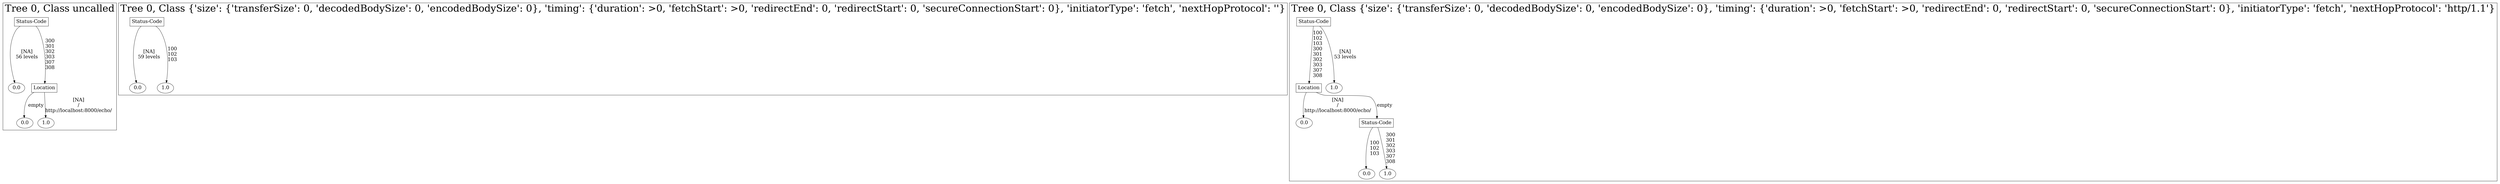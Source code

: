 /*
Generated by:
    http://https://github.com/h2oai/h2o-3/tree/master/h2o-genmodel/src/main/java/hex/genmodel/tools/PrintMojo.java
*/

/*
On a mac:

$ brew install graphviz
$ dot -Tpng file.gv -o file.png
$ open file.png
*/

digraph G {

subgraph cluster_0 {
/* Nodes */

/* Level 0 */
{
"SG_0_Node_0" [shape=box, fontsize=20, label="Status-Code"]
}

/* Level 1 */
{
"SG_0_Node_2" [fontsize=20, label="0.0"]
"SG_0_Node_1" [shape=box, fontsize=20, label="Location"]
}

/* Level 2 */
{
"SG_0_Node_3" [fontsize=20, label="0.0"]
"SG_0_Node_4" [fontsize=20, label="1.0"]
}

/* Edges */
"SG_0_Node_0" -> "SG_0_Node_2" [fontsize=20, label="[NA]
56 levels
"]
"SG_0_Node_0" -> "SG_0_Node_1" [fontsize=20, label="300
301
302
303
307
308
"]
"SG_0_Node_1" -> "SG_0_Node_3" [fontsize=20, label="empty
"]
"SG_0_Node_1" -> "SG_0_Node_4" [fontsize=20, label="[NA]
/
http://localhost:8000/echo/
"]

fontsize=40
label="Tree 0, Class uncalled"
}

subgraph cluster_1 {
/* Nodes */

/* Level 0 */
{
"SG_1_Node_0" [shape=box, fontsize=20, label="Status-Code"]
}

/* Level 1 */
{
"SG_1_Node_1" [fontsize=20, label="0.0"]
"SG_1_Node_2" [fontsize=20, label="1.0"]
}

/* Edges */
"SG_1_Node_0" -> "SG_1_Node_1" [fontsize=20, label="[NA]
59 levels
"]
"SG_1_Node_0" -> "SG_1_Node_2" [fontsize=20, label="100
102
103
"]

fontsize=40
label="Tree 0, Class {'size': {'transferSize': 0, 'decodedBodySize': 0, 'encodedBodySize': 0}, 'timing': {'duration': >0, 'fetchStart': >0, 'redirectEnd': 0, 'redirectStart': 0, 'secureConnectionStart': 0}, 'initiatorType': 'fetch', 'nextHopProtocol': ''}"
}

subgraph cluster_2 {
/* Nodes */

/* Level 0 */
{
"SG_2_Node_0" [shape=box, fontsize=20, label="Status-Code"]
}

/* Level 1 */
{
"SG_2_Node_1" [shape=box, fontsize=20, label="Location"]
"SG_2_Node_3" [fontsize=20, label="1.0"]
}

/* Level 2 */
{
"SG_2_Node_4" [fontsize=20, label="0.0"]
"SG_2_Node_2" [shape=box, fontsize=20, label="Status-Code"]
}

/* Level 3 */
{
"SG_2_Node_5" [fontsize=20, label="0.0"]
"SG_2_Node_6" [fontsize=20, label="1.0"]
}

/* Edges */
"SG_2_Node_0" -> "SG_2_Node_1" [fontsize=20, label="100
102
103
300
301
302
303
307
308
"]
"SG_2_Node_0" -> "SG_2_Node_3" [fontsize=20, label="[NA]
53 levels
"]
"SG_2_Node_1" -> "SG_2_Node_4" [fontsize=20, label="[NA]
/
http://localhost:8000/echo/
"]
"SG_2_Node_1" -> "SG_2_Node_2" [fontsize=20, label="empty
"]
"SG_2_Node_2" -> "SG_2_Node_5" [fontsize=20, label="100
102
103
"]
"SG_2_Node_2" -> "SG_2_Node_6" [fontsize=20, label="300
301
302
303
307
308
"]

fontsize=40
label="Tree 0, Class {'size': {'transferSize': 0, 'decodedBodySize': 0, 'encodedBodySize': 0}, 'timing': {'duration': >0, 'fetchStart': >0, 'redirectEnd': 0, 'redirectStart': 0, 'secureConnectionStart': 0}, 'initiatorType': 'fetch', 'nextHopProtocol': 'http/1.1'}"
}

}

